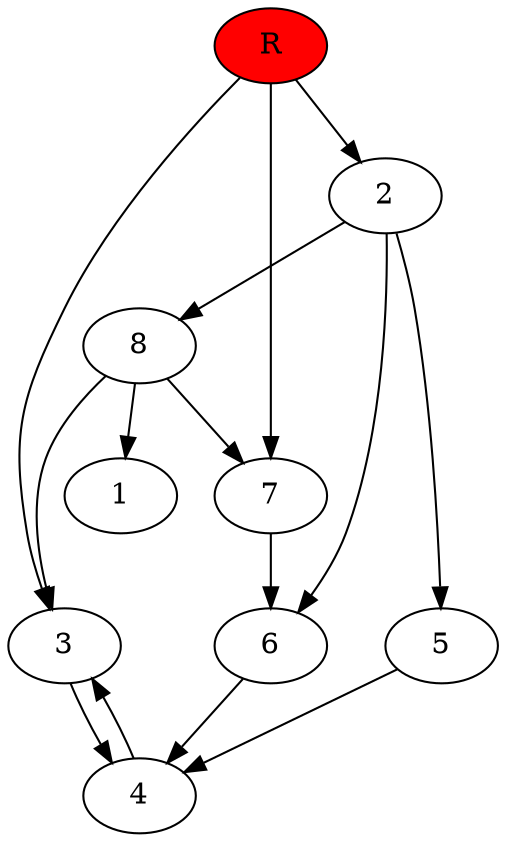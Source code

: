 digraph prb19803 {
	1
	2
	3
	4
	5
	6
	7
	8
	R [fillcolor="#ff0000" style=filled]
	2 -> 5
	2 -> 6
	2 -> 8
	3 -> 4
	4 -> 3
	5 -> 4
	6 -> 4
	7 -> 6
	8 -> 1
	8 -> 3
	8 -> 7
	R -> 2
	R -> 3
	R -> 7
}
